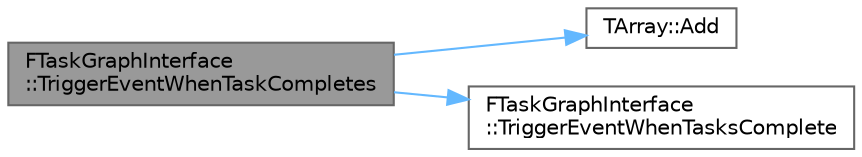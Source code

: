 digraph "FTaskGraphInterface::TriggerEventWhenTaskCompletes"
{
 // INTERACTIVE_SVG=YES
 // LATEX_PDF_SIZE
  bgcolor="transparent";
  edge [fontname=Helvetica,fontsize=10,labelfontname=Helvetica,labelfontsize=10];
  node [fontname=Helvetica,fontsize=10,shape=box,height=0.2,width=0.4];
  rankdir="LR";
  Node1 [id="Node000001",label="FTaskGraphInterface\l::TriggerEventWhenTaskCompletes",height=0.2,width=0.4,color="gray40", fillcolor="grey60", style="filled", fontcolor="black",tooltip="When a task completes, fire a scoped event."];
  Node1 -> Node2 [id="edge1_Node000001_Node000002",color="steelblue1",style="solid",tooltip=" "];
  Node2 [id="Node000002",label="TArray::Add",height=0.2,width=0.4,color="grey40", fillcolor="white", style="filled",URL="$d4/d52/classTArray.html#a94f6bf2bef04382fc79010abad57d823",tooltip="Adds a new item to the end of the array, possibly reallocating the whole array to fit."];
  Node1 -> Node3 [id="edge2_Node000001_Node000003",color="steelblue1",style="solid",tooltip=" "];
  Node3 [id="Node000003",label="FTaskGraphInterface\l::TriggerEventWhenTasksComplete",height=0.2,width=0.4,color="grey40", fillcolor="white", style="filled",URL="$df/d19/classFTaskGraphInterface.html#a319a41a41c82d538dfcba75a7d28997b",tooltip="When a set of tasks complete, fire a scoped event."];
}
